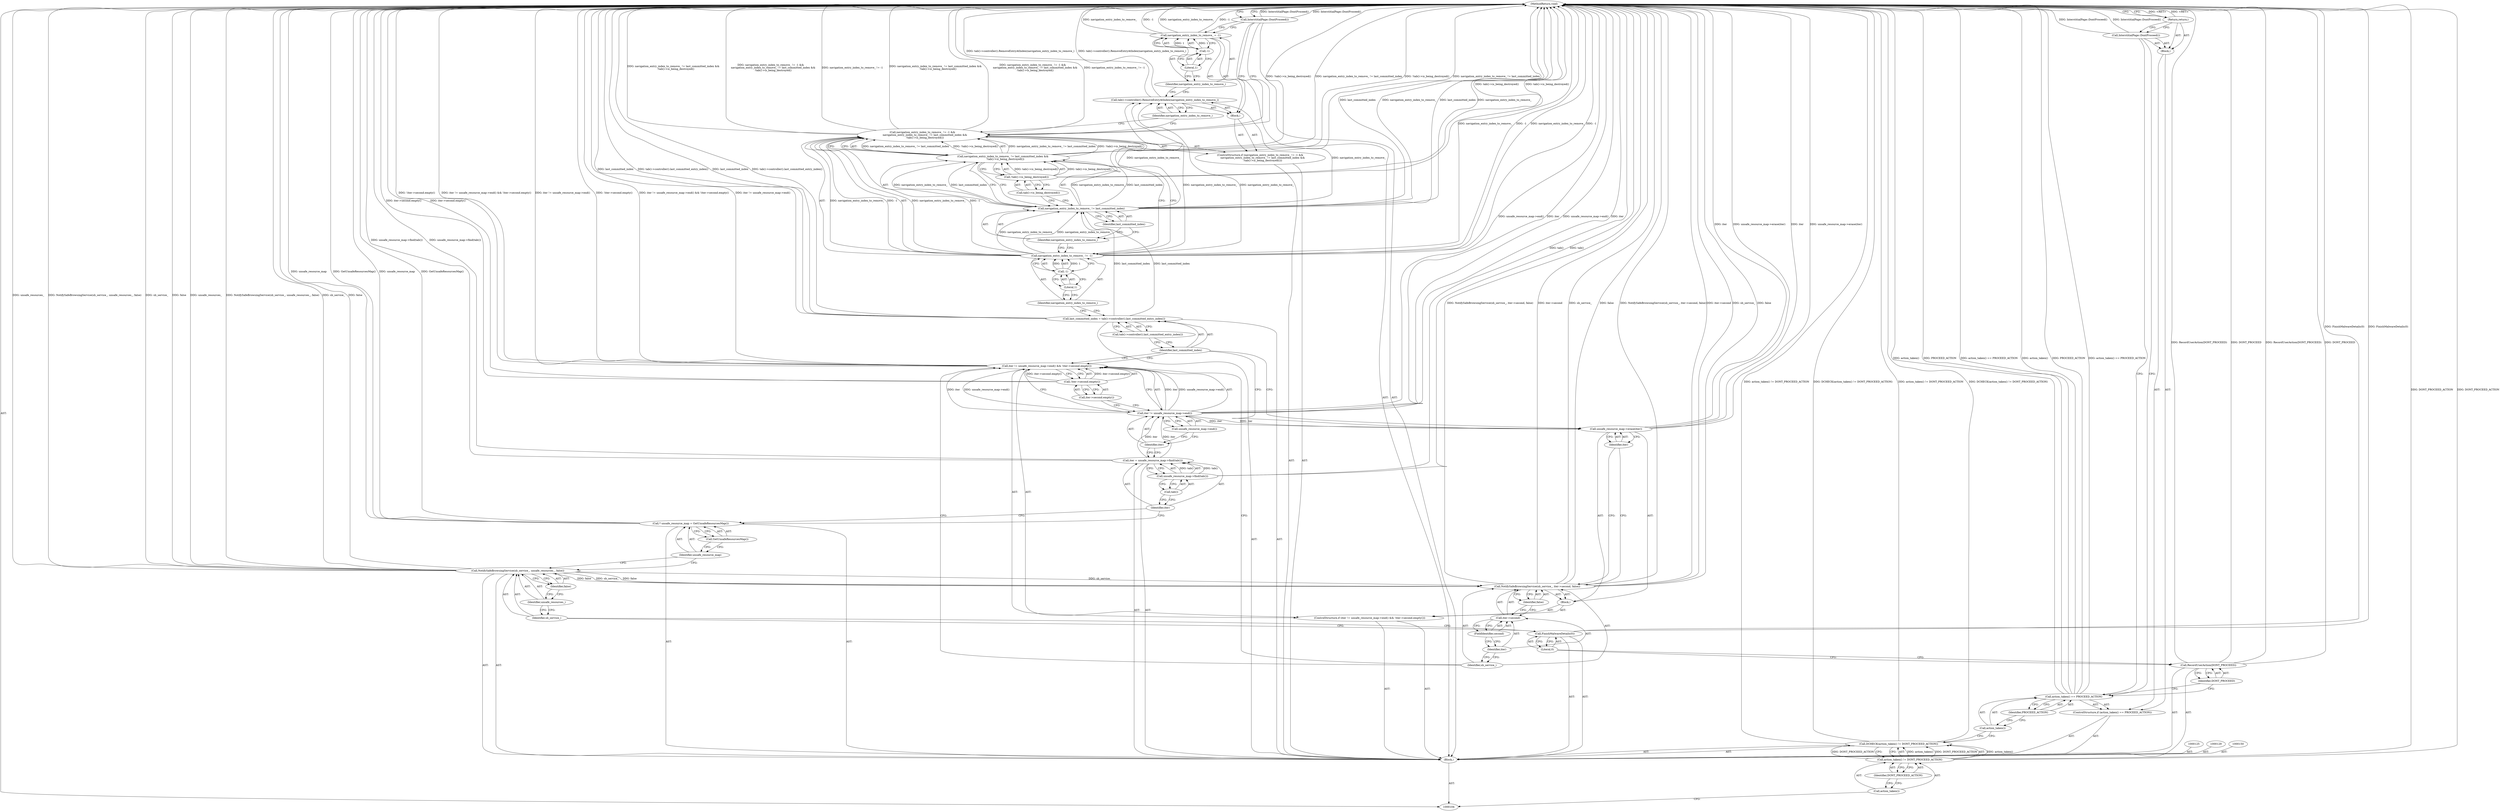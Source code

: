 digraph "0_Chrome_6a13a6c2fbae0b3269743e6a141fdfe0d9ec9793_0" {
"1000174" [label="(MethodReturn,void)"];
"1000105" [label="(Block,)"];
"1000121" [label="(Call,NotifySafeBrowsingService(sb_service_, unsafe_resources_, false))"];
"1000122" [label="(Identifier,sb_service_)"];
"1000123" [label="(Identifier,unsafe_resources_)"];
"1000124" [label="(Identifier,false)"];
"1000126" [label="(Call,* unsafe_resource_map = GetUnsafeResourcesMap())"];
"1000127" [label="(Identifier,unsafe_resource_map)"];
"1000128" [label="(Call,GetUnsafeResourcesMap())"];
"1000130" [label="(Call,iter = unsafe_resource_map->find(tab()))"];
"1000131" [label="(Identifier,iter)"];
"1000132" [label="(Call,unsafe_resource_map->find(tab()))"];
"1000133" [label="(Call,tab())"];
"1000138" [label="(Call,unsafe_resource_map->end())"];
"1000134" [label="(ControlStructure,if (iter != unsafe_resource_map->end() && !iter->second.empty()))"];
"1000139" [label="(Call,!iter->second.empty())"];
"1000140" [label="(Call,iter->second.empty())"];
"1000135" [label="(Call,iter != unsafe_resource_map->end() && !iter->second.empty())"];
"1000136" [label="(Call,iter != unsafe_resource_map->end())"];
"1000137" [label="(Identifier,iter)"];
"1000141" [label="(Block,)"];
"1000143" [label="(Identifier,sb_service_)"];
"1000142" [label="(Call,NotifySafeBrowsingService(sb_service_, iter->second, false))"];
"1000144" [label="(Call,iter->second)"];
"1000145" [label="(Identifier,iter)"];
"1000146" [label="(FieldIdentifier,second)"];
"1000147" [label="(Identifier,false)"];
"1000149" [label="(Identifier,iter)"];
"1000148" [label="(Call,unsafe_resource_map->erase(iter))"];
"1000106" [label="(Call,DCHECK(action_taken() != DONT_PROCEED_ACTION))"];
"1000109" [label="(Identifier,DONT_PROCEED_ACTION)"];
"1000107" [label="(Call,action_taken() != DONT_PROCEED_ACTION)"];
"1000108" [label="(Call,action_taken())"];
"1000153" [label="(Call,tab()->controller().last_committed_entry_index())"];
"1000151" [label="(Call,last_committed_index = tab()->controller().last_committed_entry_index())"];
"1000152" [label="(Identifier,last_committed_index)"];
"1000154" [label="(ControlStructure,if (navigation_entry_index_to_remove_ != -1 &&\n      navigation_entry_index_to_remove_ != last_committed_index &&\n      !tab()->is_being_destroyed()))"];
"1000158" [label="(Call,-1)"];
"1000159" [label="(Literal,1)"];
"1000155" [label="(Call,navigation_entry_index_to_remove_ != -1 &&\n      navigation_entry_index_to_remove_ != last_committed_index &&\n      !tab()->is_being_destroyed())"];
"1000156" [label="(Call,navigation_entry_index_to_remove_ != -1)"];
"1000157" [label="(Identifier,navigation_entry_index_to_remove_)"];
"1000163" [label="(Identifier,last_committed_index)"];
"1000160" [label="(Call,navigation_entry_index_to_remove_ != last_committed_index &&\n      !tab()->is_being_destroyed())"];
"1000161" [label="(Call,navigation_entry_index_to_remove_ != last_committed_index)"];
"1000162" [label="(Identifier,navigation_entry_index_to_remove_)"];
"1000166" [label="(Block,)"];
"1000164" [label="(Call,!tab()->is_being_destroyed())"];
"1000165" [label="(Call,tab()->is_being_destroyed())"];
"1000167" [label="(Call,tab()->controller().RemoveEntryAtIndex(navigation_entry_index_to_remove_))"];
"1000168" [label="(Identifier,navigation_entry_index_to_remove_)"];
"1000171" [label="(Call,-1)"];
"1000172" [label="(Literal,1)"];
"1000169" [label="(Call,navigation_entry_index_to_remove_ = -1)"];
"1000170" [label="(Identifier,navigation_entry_index_to_remove_)"];
"1000110" [label="(ControlStructure,if (action_taken() == PROCEED_ACTION))"];
"1000113" [label="(Identifier,PROCEED_ACTION)"];
"1000114" [label="(Block,)"];
"1000111" [label="(Call,action_taken() == PROCEED_ACTION)"];
"1000112" [label="(Call,action_taken())"];
"1000173" [label="(Call,InterstitialPage::DontProceed())"];
"1000115" [label="(Call,InterstitialPage::DontProceed())"];
"1000116" [label="(Return,return;)"];
"1000118" [label="(Identifier,DONT_PROCEED)"];
"1000117" [label="(Call,RecordUserAction(DONT_PROCEED))"];
"1000119" [label="(Call,FinishMalwareDetails(0))"];
"1000120" [label="(Literal,0)"];
"1000174" -> "1000104"  [label="AST: "];
"1000174" -> "1000116"  [label="CFG: "];
"1000174" -> "1000173"  [label="CFG: "];
"1000116" -> "1000174"  [label="DDG: <RET>"];
"1000117" -> "1000174"  [label="DDG: RecordUserAction(DONT_PROCEED)"];
"1000117" -> "1000174"  [label="DDG: DONT_PROCEED"];
"1000142" -> "1000174"  [label="DDG: NotifySafeBrowsingService(sb_service_, iter->second, false)"];
"1000142" -> "1000174"  [label="DDG: iter->second"];
"1000142" -> "1000174"  [label="DDG: sb_service_"];
"1000142" -> "1000174"  [label="DDG: false"];
"1000156" -> "1000174"  [label="DDG: navigation_entry_index_to_remove_"];
"1000156" -> "1000174"  [label="DDG: -1"];
"1000155" -> "1000174"  [label="DDG: navigation_entry_index_to_remove_ != last_committed_index &&\n      !tab()->is_being_destroyed()"];
"1000155" -> "1000174"  [label="DDG: navigation_entry_index_to_remove_ != -1 &&\n      navigation_entry_index_to_remove_ != last_committed_index &&\n      !tab()->is_being_destroyed()"];
"1000155" -> "1000174"  [label="DDG: navigation_entry_index_to_remove_ != -1"];
"1000169" -> "1000174"  [label="DDG: navigation_entry_index_to_remove_"];
"1000169" -> "1000174"  [label="DDG: -1"];
"1000119" -> "1000174"  [label="DDG: FinishMalwareDetails(0)"];
"1000160" -> "1000174"  [label="DDG: !tab()->is_being_destroyed()"];
"1000160" -> "1000174"  [label="DDG: navigation_entry_index_to_remove_ != last_committed_index"];
"1000106" -> "1000174"  [label="DDG: action_taken() != DONT_PROCEED_ACTION"];
"1000106" -> "1000174"  [label="DDG: DCHECK(action_taken() != DONT_PROCEED_ACTION)"];
"1000121" -> "1000174"  [label="DDG: unsafe_resources_"];
"1000121" -> "1000174"  [label="DDG: NotifySafeBrowsingService(sb_service_, unsafe_resources_, false)"];
"1000121" -> "1000174"  [label="DDG: sb_service_"];
"1000121" -> "1000174"  [label="DDG: false"];
"1000130" -> "1000174"  [label="DDG: unsafe_resource_map->find(tab())"];
"1000135" -> "1000174"  [label="DDG: !iter->second.empty()"];
"1000135" -> "1000174"  [label="DDG: iter != unsafe_resource_map->end() && !iter->second.empty()"];
"1000135" -> "1000174"  [label="DDG: iter != unsafe_resource_map->end()"];
"1000139" -> "1000174"  [label="DDG: iter->second.empty()"];
"1000151" -> "1000174"  [label="DDG: last_committed_index"];
"1000151" -> "1000174"  [label="DDG: tab()->controller().last_committed_entry_index()"];
"1000167" -> "1000174"  [label="DDG: tab()->controller().RemoveEntryAtIndex(navigation_entry_index_to_remove_)"];
"1000115" -> "1000174"  [label="DDG: InterstitialPage::DontProceed()"];
"1000148" -> "1000174"  [label="DDG: iter"];
"1000148" -> "1000174"  [label="DDG: unsafe_resource_map->erase(iter)"];
"1000126" -> "1000174"  [label="DDG: unsafe_resource_map"];
"1000126" -> "1000174"  [label="DDG: GetUnsafeResourcesMap()"];
"1000132" -> "1000174"  [label="DDG: tab()"];
"1000111" -> "1000174"  [label="DDG: action_taken()"];
"1000111" -> "1000174"  [label="DDG: PROCEED_ACTION"];
"1000111" -> "1000174"  [label="DDG: action_taken() == PROCEED_ACTION"];
"1000173" -> "1000174"  [label="DDG: InterstitialPage::DontProceed()"];
"1000136" -> "1000174"  [label="DDG: unsafe_resource_map->end()"];
"1000136" -> "1000174"  [label="DDG: iter"];
"1000161" -> "1000174"  [label="DDG: last_committed_index"];
"1000161" -> "1000174"  [label="DDG: navigation_entry_index_to_remove_"];
"1000107" -> "1000174"  [label="DDG: DONT_PROCEED_ACTION"];
"1000164" -> "1000174"  [label="DDG: tab()->is_being_destroyed()"];
"1000105" -> "1000104"  [label="AST: "];
"1000106" -> "1000105"  [label="AST: "];
"1000110" -> "1000105"  [label="AST: "];
"1000117" -> "1000105"  [label="AST: "];
"1000119" -> "1000105"  [label="AST: "];
"1000121" -> "1000105"  [label="AST: "];
"1000125" -> "1000105"  [label="AST: "];
"1000126" -> "1000105"  [label="AST: "];
"1000129" -> "1000105"  [label="AST: "];
"1000130" -> "1000105"  [label="AST: "];
"1000134" -> "1000105"  [label="AST: "];
"1000150" -> "1000105"  [label="AST: "];
"1000151" -> "1000105"  [label="AST: "];
"1000154" -> "1000105"  [label="AST: "];
"1000173" -> "1000105"  [label="AST: "];
"1000121" -> "1000105"  [label="AST: "];
"1000121" -> "1000124"  [label="CFG: "];
"1000122" -> "1000121"  [label="AST: "];
"1000123" -> "1000121"  [label="AST: "];
"1000124" -> "1000121"  [label="AST: "];
"1000127" -> "1000121"  [label="CFG: "];
"1000121" -> "1000174"  [label="DDG: unsafe_resources_"];
"1000121" -> "1000174"  [label="DDG: NotifySafeBrowsingService(sb_service_, unsafe_resources_, false)"];
"1000121" -> "1000174"  [label="DDG: sb_service_"];
"1000121" -> "1000174"  [label="DDG: false"];
"1000121" -> "1000142"  [label="DDG: sb_service_"];
"1000121" -> "1000142"  [label="DDG: false"];
"1000122" -> "1000121"  [label="AST: "];
"1000122" -> "1000119"  [label="CFG: "];
"1000123" -> "1000122"  [label="CFG: "];
"1000123" -> "1000121"  [label="AST: "];
"1000123" -> "1000122"  [label="CFG: "];
"1000124" -> "1000123"  [label="CFG: "];
"1000124" -> "1000121"  [label="AST: "];
"1000124" -> "1000123"  [label="CFG: "];
"1000121" -> "1000124"  [label="CFG: "];
"1000126" -> "1000105"  [label="AST: "];
"1000126" -> "1000128"  [label="CFG: "];
"1000127" -> "1000126"  [label="AST: "];
"1000128" -> "1000126"  [label="AST: "];
"1000131" -> "1000126"  [label="CFG: "];
"1000126" -> "1000174"  [label="DDG: unsafe_resource_map"];
"1000126" -> "1000174"  [label="DDG: GetUnsafeResourcesMap()"];
"1000127" -> "1000126"  [label="AST: "];
"1000127" -> "1000121"  [label="CFG: "];
"1000128" -> "1000127"  [label="CFG: "];
"1000128" -> "1000126"  [label="AST: "];
"1000128" -> "1000127"  [label="CFG: "];
"1000126" -> "1000128"  [label="CFG: "];
"1000130" -> "1000105"  [label="AST: "];
"1000130" -> "1000132"  [label="CFG: "];
"1000131" -> "1000130"  [label="AST: "];
"1000132" -> "1000130"  [label="AST: "];
"1000137" -> "1000130"  [label="CFG: "];
"1000130" -> "1000174"  [label="DDG: unsafe_resource_map->find(tab())"];
"1000132" -> "1000130"  [label="DDG: tab()"];
"1000130" -> "1000136"  [label="DDG: iter"];
"1000131" -> "1000130"  [label="AST: "];
"1000131" -> "1000126"  [label="CFG: "];
"1000133" -> "1000131"  [label="CFG: "];
"1000132" -> "1000130"  [label="AST: "];
"1000132" -> "1000133"  [label="CFG: "];
"1000133" -> "1000132"  [label="AST: "];
"1000130" -> "1000132"  [label="CFG: "];
"1000132" -> "1000174"  [label="DDG: tab()"];
"1000132" -> "1000130"  [label="DDG: tab()"];
"1000133" -> "1000132"  [label="AST: "];
"1000133" -> "1000131"  [label="CFG: "];
"1000132" -> "1000133"  [label="CFG: "];
"1000138" -> "1000136"  [label="AST: "];
"1000138" -> "1000137"  [label="CFG: "];
"1000136" -> "1000138"  [label="CFG: "];
"1000134" -> "1000105"  [label="AST: "];
"1000135" -> "1000134"  [label="AST: "];
"1000141" -> "1000134"  [label="AST: "];
"1000139" -> "1000135"  [label="AST: "];
"1000139" -> "1000140"  [label="CFG: "];
"1000140" -> "1000139"  [label="AST: "];
"1000135" -> "1000139"  [label="CFG: "];
"1000139" -> "1000174"  [label="DDG: iter->second.empty()"];
"1000139" -> "1000135"  [label="DDG: iter->second.empty()"];
"1000140" -> "1000139"  [label="AST: "];
"1000140" -> "1000136"  [label="CFG: "];
"1000139" -> "1000140"  [label="CFG: "];
"1000135" -> "1000134"  [label="AST: "];
"1000135" -> "1000136"  [label="CFG: "];
"1000135" -> "1000139"  [label="CFG: "];
"1000136" -> "1000135"  [label="AST: "];
"1000139" -> "1000135"  [label="AST: "];
"1000143" -> "1000135"  [label="CFG: "];
"1000152" -> "1000135"  [label="CFG: "];
"1000135" -> "1000174"  [label="DDG: !iter->second.empty()"];
"1000135" -> "1000174"  [label="DDG: iter != unsafe_resource_map->end() && !iter->second.empty()"];
"1000135" -> "1000174"  [label="DDG: iter != unsafe_resource_map->end()"];
"1000136" -> "1000135"  [label="DDG: iter"];
"1000136" -> "1000135"  [label="DDG: unsafe_resource_map->end()"];
"1000139" -> "1000135"  [label="DDG: iter->second.empty()"];
"1000136" -> "1000135"  [label="AST: "];
"1000136" -> "1000138"  [label="CFG: "];
"1000137" -> "1000136"  [label="AST: "];
"1000138" -> "1000136"  [label="AST: "];
"1000140" -> "1000136"  [label="CFG: "];
"1000135" -> "1000136"  [label="CFG: "];
"1000136" -> "1000174"  [label="DDG: unsafe_resource_map->end()"];
"1000136" -> "1000174"  [label="DDG: iter"];
"1000136" -> "1000135"  [label="DDG: iter"];
"1000136" -> "1000135"  [label="DDG: unsafe_resource_map->end()"];
"1000130" -> "1000136"  [label="DDG: iter"];
"1000136" -> "1000148"  [label="DDG: iter"];
"1000137" -> "1000136"  [label="AST: "];
"1000137" -> "1000130"  [label="CFG: "];
"1000138" -> "1000137"  [label="CFG: "];
"1000141" -> "1000134"  [label="AST: "];
"1000142" -> "1000141"  [label="AST: "];
"1000148" -> "1000141"  [label="AST: "];
"1000143" -> "1000142"  [label="AST: "];
"1000143" -> "1000135"  [label="CFG: "];
"1000145" -> "1000143"  [label="CFG: "];
"1000142" -> "1000141"  [label="AST: "];
"1000142" -> "1000147"  [label="CFG: "];
"1000143" -> "1000142"  [label="AST: "];
"1000144" -> "1000142"  [label="AST: "];
"1000147" -> "1000142"  [label="AST: "];
"1000149" -> "1000142"  [label="CFG: "];
"1000142" -> "1000174"  [label="DDG: NotifySafeBrowsingService(sb_service_, iter->second, false)"];
"1000142" -> "1000174"  [label="DDG: iter->second"];
"1000142" -> "1000174"  [label="DDG: sb_service_"];
"1000142" -> "1000174"  [label="DDG: false"];
"1000121" -> "1000142"  [label="DDG: sb_service_"];
"1000121" -> "1000142"  [label="DDG: false"];
"1000144" -> "1000142"  [label="AST: "];
"1000144" -> "1000146"  [label="CFG: "];
"1000145" -> "1000144"  [label="AST: "];
"1000146" -> "1000144"  [label="AST: "];
"1000147" -> "1000144"  [label="CFG: "];
"1000145" -> "1000144"  [label="AST: "];
"1000145" -> "1000143"  [label="CFG: "];
"1000146" -> "1000145"  [label="CFG: "];
"1000146" -> "1000144"  [label="AST: "];
"1000146" -> "1000145"  [label="CFG: "];
"1000144" -> "1000146"  [label="CFG: "];
"1000147" -> "1000142"  [label="AST: "];
"1000147" -> "1000144"  [label="CFG: "];
"1000142" -> "1000147"  [label="CFG: "];
"1000149" -> "1000148"  [label="AST: "];
"1000149" -> "1000142"  [label="CFG: "];
"1000148" -> "1000149"  [label="CFG: "];
"1000148" -> "1000141"  [label="AST: "];
"1000148" -> "1000149"  [label="CFG: "];
"1000149" -> "1000148"  [label="AST: "];
"1000152" -> "1000148"  [label="CFG: "];
"1000148" -> "1000174"  [label="DDG: iter"];
"1000148" -> "1000174"  [label="DDG: unsafe_resource_map->erase(iter)"];
"1000136" -> "1000148"  [label="DDG: iter"];
"1000106" -> "1000105"  [label="AST: "];
"1000106" -> "1000107"  [label="CFG: "];
"1000107" -> "1000106"  [label="AST: "];
"1000112" -> "1000106"  [label="CFG: "];
"1000106" -> "1000174"  [label="DDG: action_taken() != DONT_PROCEED_ACTION"];
"1000106" -> "1000174"  [label="DDG: DCHECK(action_taken() != DONT_PROCEED_ACTION)"];
"1000107" -> "1000106"  [label="DDG: action_taken()"];
"1000107" -> "1000106"  [label="DDG: DONT_PROCEED_ACTION"];
"1000109" -> "1000107"  [label="AST: "];
"1000109" -> "1000108"  [label="CFG: "];
"1000107" -> "1000109"  [label="CFG: "];
"1000107" -> "1000106"  [label="AST: "];
"1000107" -> "1000109"  [label="CFG: "];
"1000108" -> "1000107"  [label="AST: "];
"1000109" -> "1000107"  [label="AST: "];
"1000106" -> "1000107"  [label="CFG: "];
"1000107" -> "1000174"  [label="DDG: DONT_PROCEED_ACTION"];
"1000107" -> "1000106"  [label="DDG: action_taken()"];
"1000107" -> "1000106"  [label="DDG: DONT_PROCEED_ACTION"];
"1000108" -> "1000107"  [label="AST: "];
"1000108" -> "1000104"  [label="CFG: "];
"1000109" -> "1000108"  [label="CFG: "];
"1000153" -> "1000151"  [label="AST: "];
"1000153" -> "1000152"  [label="CFG: "];
"1000151" -> "1000153"  [label="CFG: "];
"1000151" -> "1000105"  [label="AST: "];
"1000151" -> "1000153"  [label="CFG: "];
"1000152" -> "1000151"  [label="AST: "];
"1000153" -> "1000151"  [label="AST: "];
"1000157" -> "1000151"  [label="CFG: "];
"1000151" -> "1000174"  [label="DDG: last_committed_index"];
"1000151" -> "1000174"  [label="DDG: tab()->controller().last_committed_entry_index()"];
"1000151" -> "1000161"  [label="DDG: last_committed_index"];
"1000152" -> "1000151"  [label="AST: "];
"1000152" -> "1000148"  [label="CFG: "];
"1000152" -> "1000135"  [label="CFG: "];
"1000153" -> "1000152"  [label="CFG: "];
"1000154" -> "1000105"  [label="AST: "];
"1000155" -> "1000154"  [label="AST: "];
"1000166" -> "1000154"  [label="AST: "];
"1000158" -> "1000156"  [label="AST: "];
"1000158" -> "1000159"  [label="CFG: "];
"1000159" -> "1000158"  [label="AST: "];
"1000156" -> "1000158"  [label="CFG: "];
"1000158" -> "1000156"  [label="DDG: 1"];
"1000159" -> "1000158"  [label="AST: "];
"1000159" -> "1000157"  [label="CFG: "];
"1000158" -> "1000159"  [label="CFG: "];
"1000155" -> "1000154"  [label="AST: "];
"1000155" -> "1000156"  [label="CFG: "];
"1000155" -> "1000160"  [label="CFG: "];
"1000156" -> "1000155"  [label="AST: "];
"1000160" -> "1000155"  [label="AST: "];
"1000168" -> "1000155"  [label="CFG: "];
"1000173" -> "1000155"  [label="CFG: "];
"1000155" -> "1000174"  [label="DDG: navigation_entry_index_to_remove_ != last_committed_index &&\n      !tab()->is_being_destroyed()"];
"1000155" -> "1000174"  [label="DDG: navigation_entry_index_to_remove_ != -1 &&\n      navigation_entry_index_to_remove_ != last_committed_index &&\n      !tab()->is_being_destroyed()"];
"1000155" -> "1000174"  [label="DDG: navigation_entry_index_to_remove_ != -1"];
"1000156" -> "1000155"  [label="DDG: navigation_entry_index_to_remove_"];
"1000156" -> "1000155"  [label="DDG: -1"];
"1000160" -> "1000155"  [label="DDG: navigation_entry_index_to_remove_ != last_committed_index"];
"1000160" -> "1000155"  [label="DDG: !tab()->is_being_destroyed()"];
"1000156" -> "1000155"  [label="AST: "];
"1000156" -> "1000158"  [label="CFG: "];
"1000157" -> "1000156"  [label="AST: "];
"1000158" -> "1000156"  [label="AST: "];
"1000162" -> "1000156"  [label="CFG: "];
"1000155" -> "1000156"  [label="CFG: "];
"1000156" -> "1000174"  [label="DDG: navigation_entry_index_to_remove_"];
"1000156" -> "1000174"  [label="DDG: -1"];
"1000156" -> "1000155"  [label="DDG: navigation_entry_index_to_remove_"];
"1000156" -> "1000155"  [label="DDG: -1"];
"1000158" -> "1000156"  [label="DDG: 1"];
"1000156" -> "1000161"  [label="DDG: navigation_entry_index_to_remove_"];
"1000156" -> "1000167"  [label="DDG: navigation_entry_index_to_remove_"];
"1000157" -> "1000156"  [label="AST: "];
"1000157" -> "1000151"  [label="CFG: "];
"1000159" -> "1000157"  [label="CFG: "];
"1000163" -> "1000161"  [label="AST: "];
"1000163" -> "1000162"  [label="CFG: "];
"1000161" -> "1000163"  [label="CFG: "];
"1000160" -> "1000155"  [label="AST: "];
"1000160" -> "1000161"  [label="CFG: "];
"1000160" -> "1000164"  [label="CFG: "];
"1000161" -> "1000160"  [label="AST: "];
"1000164" -> "1000160"  [label="AST: "];
"1000155" -> "1000160"  [label="CFG: "];
"1000160" -> "1000174"  [label="DDG: !tab()->is_being_destroyed()"];
"1000160" -> "1000174"  [label="DDG: navigation_entry_index_to_remove_ != last_committed_index"];
"1000160" -> "1000155"  [label="DDG: navigation_entry_index_to_remove_ != last_committed_index"];
"1000160" -> "1000155"  [label="DDG: !tab()->is_being_destroyed()"];
"1000161" -> "1000160"  [label="DDG: navigation_entry_index_to_remove_"];
"1000161" -> "1000160"  [label="DDG: last_committed_index"];
"1000164" -> "1000160"  [label="DDG: tab()->is_being_destroyed()"];
"1000161" -> "1000160"  [label="AST: "];
"1000161" -> "1000163"  [label="CFG: "];
"1000162" -> "1000161"  [label="AST: "];
"1000163" -> "1000161"  [label="AST: "];
"1000165" -> "1000161"  [label="CFG: "];
"1000160" -> "1000161"  [label="CFG: "];
"1000161" -> "1000174"  [label="DDG: last_committed_index"];
"1000161" -> "1000174"  [label="DDG: navigation_entry_index_to_remove_"];
"1000161" -> "1000160"  [label="DDG: navigation_entry_index_to_remove_"];
"1000161" -> "1000160"  [label="DDG: last_committed_index"];
"1000156" -> "1000161"  [label="DDG: navigation_entry_index_to_remove_"];
"1000151" -> "1000161"  [label="DDG: last_committed_index"];
"1000161" -> "1000167"  [label="DDG: navigation_entry_index_to_remove_"];
"1000162" -> "1000161"  [label="AST: "];
"1000162" -> "1000156"  [label="CFG: "];
"1000163" -> "1000162"  [label="CFG: "];
"1000166" -> "1000154"  [label="AST: "];
"1000167" -> "1000166"  [label="AST: "];
"1000169" -> "1000166"  [label="AST: "];
"1000164" -> "1000160"  [label="AST: "];
"1000164" -> "1000165"  [label="CFG: "];
"1000165" -> "1000164"  [label="AST: "];
"1000160" -> "1000164"  [label="CFG: "];
"1000164" -> "1000174"  [label="DDG: tab()->is_being_destroyed()"];
"1000164" -> "1000160"  [label="DDG: tab()->is_being_destroyed()"];
"1000165" -> "1000164"  [label="AST: "];
"1000165" -> "1000161"  [label="CFG: "];
"1000164" -> "1000165"  [label="CFG: "];
"1000167" -> "1000166"  [label="AST: "];
"1000167" -> "1000168"  [label="CFG: "];
"1000168" -> "1000167"  [label="AST: "];
"1000170" -> "1000167"  [label="CFG: "];
"1000167" -> "1000174"  [label="DDG: tab()->controller().RemoveEntryAtIndex(navigation_entry_index_to_remove_)"];
"1000156" -> "1000167"  [label="DDG: navigation_entry_index_to_remove_"];
"1000161" -> "1000167"  [label="DDG: navigation_entry_index_to_remove_"];
"1000168" -> "1000167"  [label="AST: "];
"1000168" -> "1000155"  [label="CFG: "];
"1000167" -> "1000168"  [label="CFG: "];
"1000171" -> "1000169"  [label="AST: "];
"1000171" -> "1000172"  [label="CFG: "];
"1000172" -> "1000171"  [label="AST: "];
"1000169" -> "1000171"  [label="CFG: "];
"1000171" -> "1000169"  [label="DDG: 1"];
"1000172" -> "1000171"  [label="AST: "];
"1000172" -> "1000170"  [label="CFG: "];
"1000171" -> "1000172"  [label="CFG: "];
"1000169" -> "1000166"  [label="AST: "];
"1000169" -> "1000171"  [label="CFG: "];
"1000170" -> "1000169"  [label="AST: "];
"1000171" -> "1000169"  [label="AST: "];
"1000173" -> "1000169"  [label="CFG: "];
"1000169" -> "1000174"  [label="DDG: navigation_entry_index_to_remove_"];
"1000169" -> "1000174"  [label="DDG: -1"];
"1000171" -> "1000169"  [label="DDG: 1"];
"1000170" -> "1000169"  [label="AST: "];
"1000170" -> "1000167"  [label="CFG: "];
"1000172" -> "1000170"  [label="CFG: "];
"1000110" -> "1000105"  [label="AST: "];
"1000111" -> "1000110"  [label="AST: "];
"1000114" -> "1000110"  [label="AST: "];
"1000113" -> "1000111"  [label="AST: "];
"1000113" -> "1000112"  [label="CFG: "];
"1000111" -> "1000113"  [label="CFG: "];
"1000114" -> "1000110"  [label="AST: "];
"1000115" -> "1000114"  [label="AST: "];
"1000116" -> "1000114"  [label="AST: "];
"1000111" -> "1000110"  [label="AST: "];
"1000111" -> "1000113"  [label="CFG: "];
"1000112" -> "1000111"  [label="AST: "];
"1000113" -> "1000111"  [label="AST: "];
"1000115" -> "1000111"  [label="CFG: "];
"1000118" -> "1000111"  [label="CFG: "];
"1000111" -> "1000174"  [label="DDG: action_taken()"];
"1000111" -> "1000174"  [label="DDG: PROCEED_ACTION"];
"1000111" -> "1000174"  [label="DDG: action_taken() == PROCEED_ACTION"];
"1000112" -> "1000111"  [label="AST: "];
"1000112" -> "1000106"  [label="CFG: "];
"1000113" -> "1000112"  [label="CFG: "];
"1000173" -> "1000105"  [label="AST: "];
"1000173" -> "1000169"  [label="CFG: "];
"1000173" -> "1000155"  [label="CFG: "];
"1000174" -> "1000173"  [label="CFG: "];
"1000173" -> "1000174"  [label="DDG: InterstitialPage::DontProceed()"];
"1000115" -> "1000114"  [label="AST: "];
"1000115" -> "1000111"  [label="CFG: "];
"1000116" -> "1000115"  [label="CFG: "];
"1000115" -> "1000174"  [label="DDG: InterstitialPage::DontProceed()"];
"1000116" -> "1000114"  [label="AST: "];
"1000116" -> "1000115"  [label="CFG: "];
"1000174" -> "1000116"  [label="CFG: "];
"1000116" -> "1000174"  [label="DDG: <RET>"];
"1000118" -> "1000117"  [label="AST: "];
"1000118" -> "1000111"  [label="CFG: "];
"1000117" -> "1000118"  [label="CFG: "];
"1000117" -> "1000105"  [label="AST: "];
"1000117" -> "1000118"  [label="CFG: "];
"1000118" -> "1000117"  [label="AST: "];
"1000120" -> "1000117"  [label="CFG: "];
"1000117" -> "1000174"  [label="DDG: RecordUserAction(DONT_PROCEED)"];
"1000117" -> "1000174"  [label="DDG: DONT_PROCEED"];
"1000119" -> "1000105"  [label="AST: "];
"1000119" -> "1000120"  [label="CFG: "];
"1000120" -> "1000119"  [label="AST: "];
"1000122" -> "1000119"  [label="CFG: "];
"1000119" -> "1000174"  [label="DDG: FinishMalwareDetails(0)"];
"1000120" -> "1000119"  [label="AST: "];
"1000120" -> "1000117"  [label="CFG: "];
"1000119" -> "1000120"  [label="CFG: "];
}
